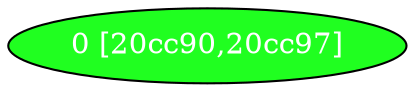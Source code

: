 diGraph libnss3{
	libnss3_0  [style=filled fillcolor="#20FF20" fontcolor="#ffffff" shape=oval label="0 [20cc90,20cc97]"]


}